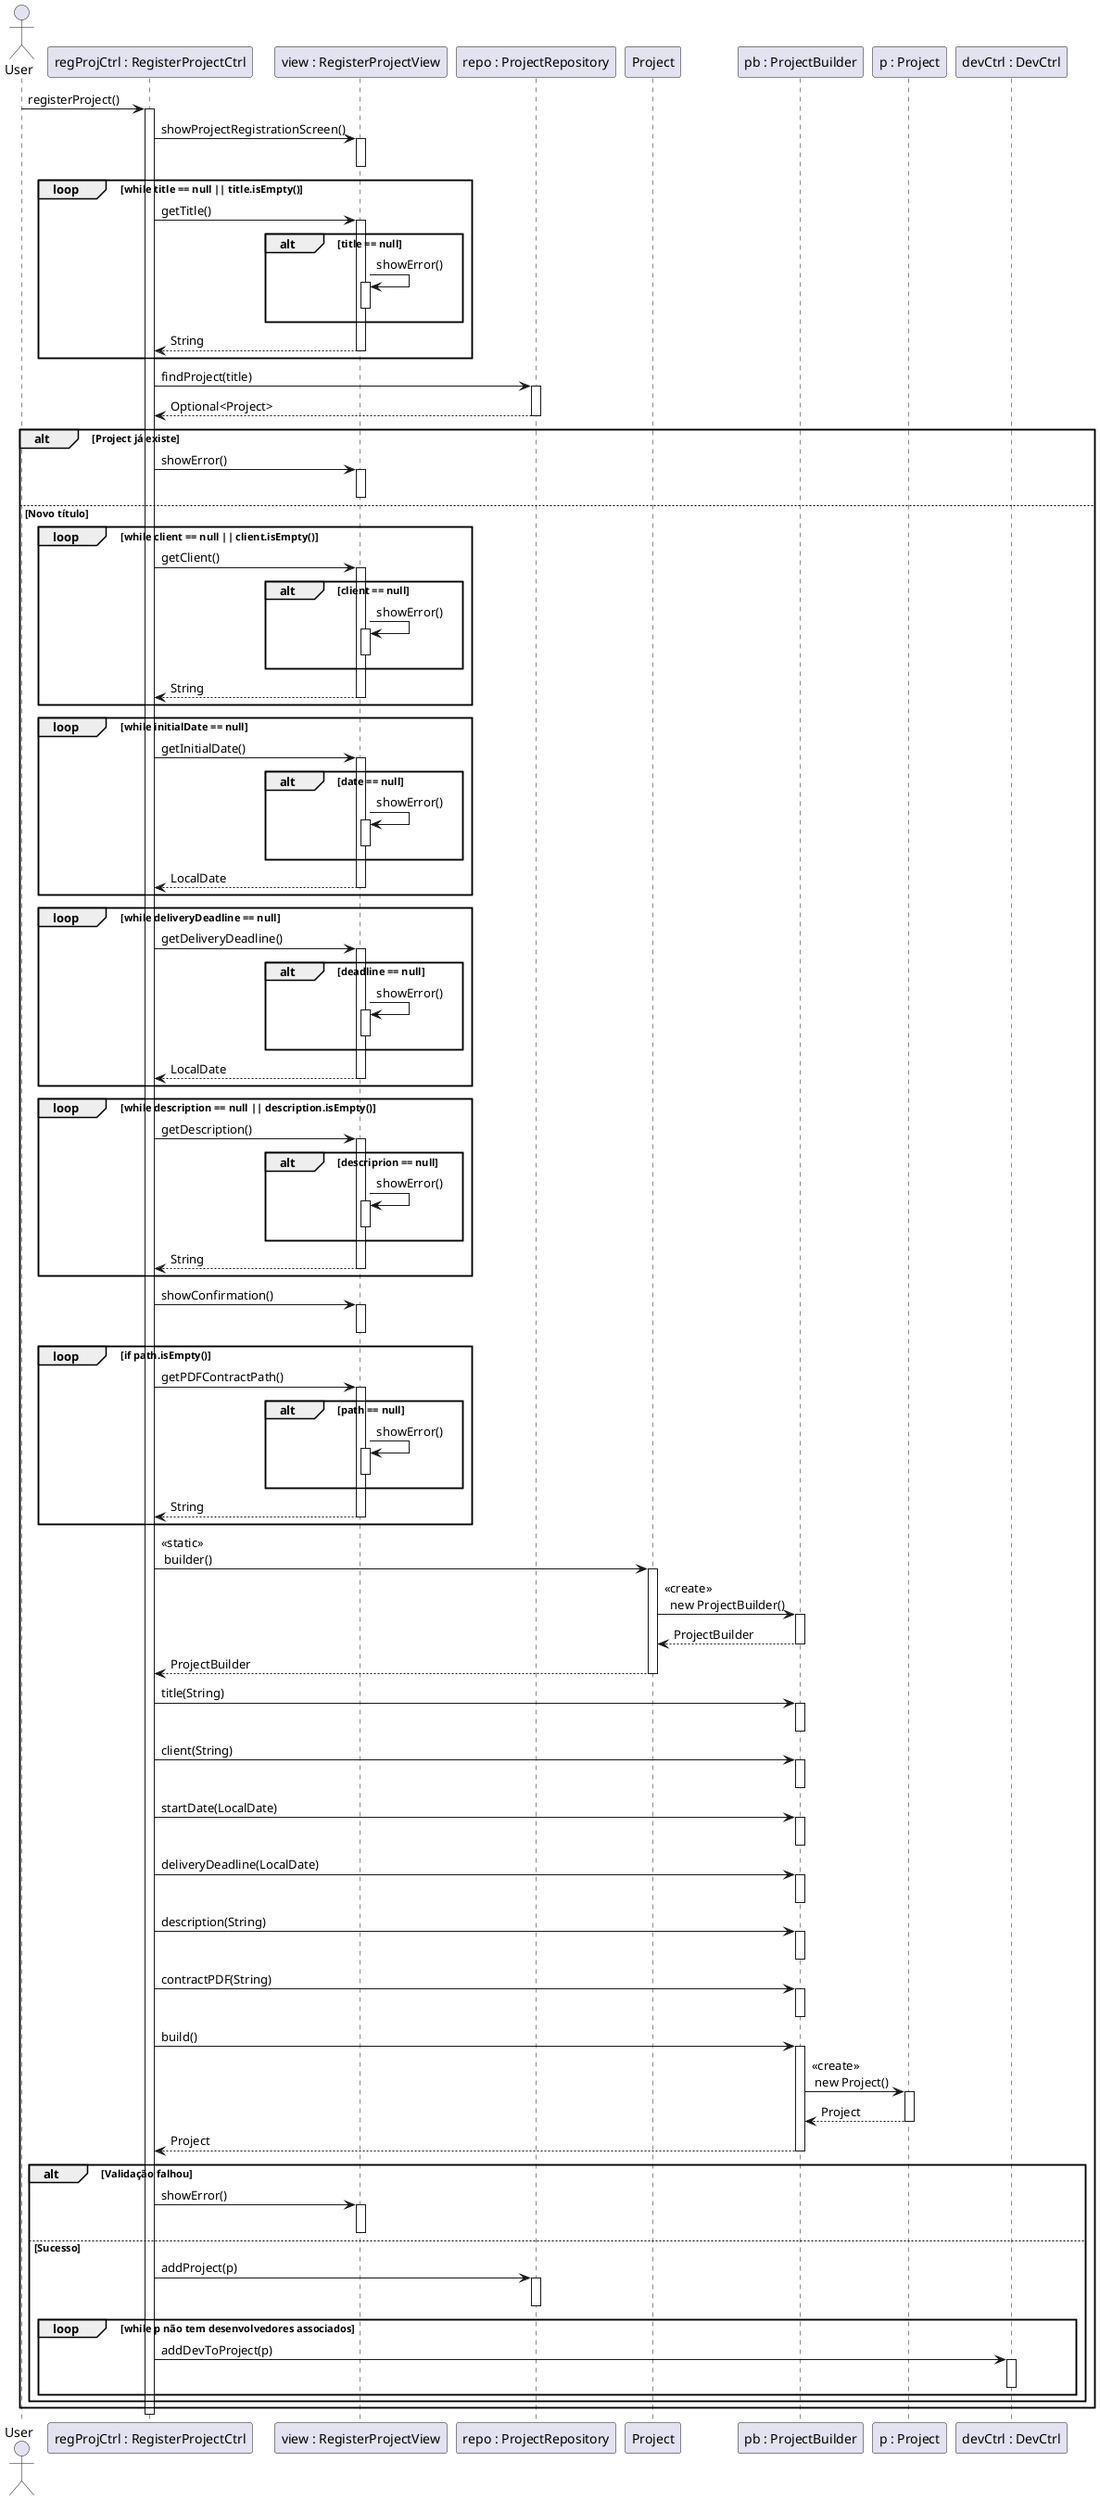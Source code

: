 @startuml
actor User
participant "regProjCtrl : RegisterProjectCtrl" as RegisterProjectCtrl
participant "view : RegisterProjectView" as RegisterProjectView
participant "repo : ProjectRepository" as ProjectRepository
participant Project
participant "pb : ProjectBuilder" as ProjectBuilder
participant "p : Project" as Proj
participant "devCtrl : DevCtrl" as DevCtrl

User -> RegisterProjectCtrl : registerProject()
activate RegisterProjectCtrl

RegisterProjectCtrl -> RegisterProjectView : showProjectRegistrationScreen()
activate RegisterProjectView
deactivate RegisterProjectView

loop while title == null || title.isEmpty()
RegisterProjectCtrl -> RegisterProjectView : getTitle()
activate RegisterProjectView
  alt title == null
    RegisterProjectView -> RegisterProjectView : showError()
    activate RegisterProjectView
    deactivate RegisterProjectView
  end
RegisterProjectView --> RegisterProjectCtrl : String
deactivate RegisterProjectView
end


RegisterProjectCtrl -> ProjectRepository : findProject(title)
activate ProjectRepository
ProjectRepository --> RegisterProjectCtrl : Optional<Project>
deactivate ProjectRepository

alt Project já existe
    RegisterProjectCtrl -> RegisterProjectView : showError()
    activate RegisterProjectView
    deactivate RegisterProjectView
else Novo título

    loop while client == null || client.isEmpty()
    RegisterProjectCtrl -> RegisterProjectView : getClient()
    activate RegisterProjectView
      alt client == null
        RegisterProjectView -> RegisterProjectView : showError()
        activate RegisterProjectView
        deactivate RegisterProjectView
      end
    RegisterProjectView --> RegisterProjectCtrl : String
    deactivate RegisterProjectView
    end


    loop while initialDate == null
        RegisterProjectCtrl -> RegisterProjectView : getInitialDate()
        activate RegisterProjectView
        alt date == null
          RegisterProjectView -> RegisterProjectView : showError()
          activate RegisterProjectView
          deactivate RegisterProjectView
        end
    RegisterProjectView --> RegisterProjectCtrl : LocalDate
    deactivate RegisterProjectView
    end



    loop while deliveryDeadline == null
    RegisterProjectCtrl -> RegisterProjectView : getDeliveryDeadline()
    activate RegisterProjectView
            alt deadline == null
          RegisterProjectView -> RegisterProjectView : showError()
          activate RegisterProjectView
          deactivate RegisterProjectView
        end
    RegisterProjectView --> RegisterProjectCtrl : LocalDate
    deactivate RegisterProjectView
    end



    loop while description == null || description.isEmpty()
      RegisterProjectCtrl -> RegisterProjectView : getDescription()
      activate RegisterProjectView
        alt descriprion == null
          RegisterProjectView -> RegisterProjectView : showError()
          activate RegisterProjectView
          deactivate RegisterProjectView
        end
    RegisterProjectView --> RegisterProjectCtrl : String
    deactivate RegisterProjectView
    end


    RegisterProjectCtrl -> RegisterProjectView : showConfirmation()
    activate RegisterProjectView
    deactivate RegisterProjectView

    loop if path.isEmpty()
    RegisterProjectCtrl -> RegisterProjectView : getPDFContractPath()
    activate RegisterProjectView
            alt path == null
          RegisterProjectView -> RegisterProjectView : showError()
          activate RegisterProjectView
          deactivate RegisterProjectView
        end
    RegisterProjectView --> RegisterProjectCtrl : String
    deactivate RegisterProjectView
    end


    RegisterProjectCtrl -> Project : <<static>> \n builder()
    activate Project
    Project -> ProjectBuilder: <<create>> \n  new ProjectBuilder()
    activate ProjectBuilder
    ProjectBuilder --> Project: ProjectBuilder
    deactivate ProjectBuilder
    Project --> RegisterProjectCtrl : ProjectBuilder
    deactivate Project

    RegisterProjectCtrl -> ProjectBuilder : title(String)
    activate ProjectBuilder
    deactivate ProjectBuilder

    RegisterProjectCtrl -> ProjectBuilder : client(String)
    activate ProjectBuilder
    deactivate ProjectBuilder

    RegisterProjectCtrl -> ProjectBuilder : startDate(LocalDate)
    activate ProjectBuilder
    deactivate ProjectBuilder

    RegisterProjectCtrl -> ProjectBuilder : deliveryDeadline(LocalDate)
    activate ProjectBuilder
    deactivate ProjectBuilder

    RegisterProjectCtrl -> ProjectBuilder : description(String)
    activate ProjectBuilder
    deactivate ProjectBuilder

    RegisterProjectCtrl -> ProjectBuilder : contractPDF(String)
    activate ProjectBuilder
    deactivate ProjectBuilder

    RegisterProjectCtrl -> ProjectBuilder : build()
    activate ProjectBuilder
    ProjectBuilder -> Proj : <<create>> \n new Project()
    activate Proj
    Proj --> ProjectBuilder : Project
    deactivate Proj
    ProjectBuilder --> RegisterProjectCtrl : Project
    deactivate ProjectBuilder

    alt Validação falhou
        RegisterProjectCtrl -> RegisterProjectView : showError()
        activate RegisterProjectView
        deactivate RegisterProjectView
    else Sucesso
        RegisterProjectCtrl -> ProjectRepository : addProject(p)
        activate ProjectRepository
        deactivate ProjectRepository
        loop while p não tem desenvolvedores associados
        RegisterProjectCtrl -> DevCtrl : addDevToProject(p)
        activate DevCtrl
        deactivate DevCtrl
        end
    end
end
deactivate RegisterProjectCtrl
@enduml
